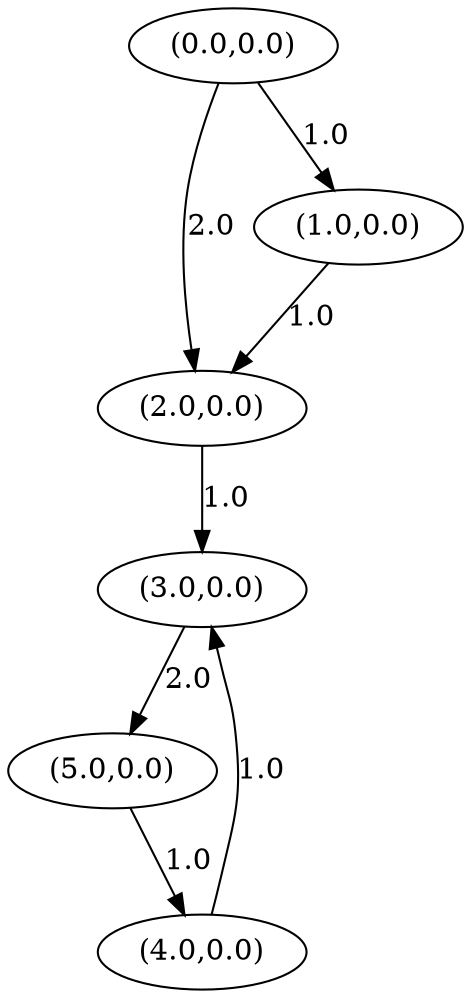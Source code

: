 digraph genegraph {
node0[pos="0.0,0.0", label="(0.0,0.0)", pin=true]
node1[pos="1.0,0.0", label="(3.0,0.0)", pin=true]
node2[pos="0.6666666666666666,0.0", label="(2.0,0.0)", pin=true]
node3[pos="0.3333333333333333,0.0", label="(1.0,0.0)", pin=true]
node4[pos="1.3333333333333333,0.0", label="(4.0,0.0)", pin=true]
node5[pos="1.6666666666666667,0.0", label="(5.0,0.0)", pin=true]
node0 -> node2[label="2.0"]
node0 -> node3[label="1.0"]
node1 -> node5[label="2.0"]
node2 -> node1[label="1.0"]
node3 -> node2[label="1.0"]
node4 -> node1[label="1.0"]
node5 -> node4[label="1.0"]
}